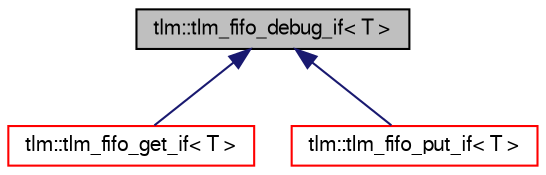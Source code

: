 digraph G
{
  edge [fontname="FreeSans",fontsize="10",labelfontname="FreeSans",labelfontsize="10"];
  node [fontname="FreeSans",fontsize="10",shape=record];
  Node1 [label="tlm::tlm_fifo_debug_if\< T \>",height=0.2,width=0.4,color="black", fillcolor="grey75", style="filled" fontcolor="black"];
  Node1 -> Node2 [dir=back,color="midnightblue",fontsize="10",style="solid",fontname="FreeSans"];
  Node2 [label="tlm::tlm_fifo_get_if\< T \>",height=0.2,width=0.4,color="red", fillcolor="white", style="filled",URL="$a00084.html"];
  Node1 -> Node3 [dir=back,color="midnightblue",fontsize="10",style="solid",fontname="FreeSans"];
  Node3 [label="tlm::tlm_fifo_put_if\< T \>",height=0.2,width=0.4,color="red", fillcolor="white", style="filled",URL="$a00085.html"];
}
